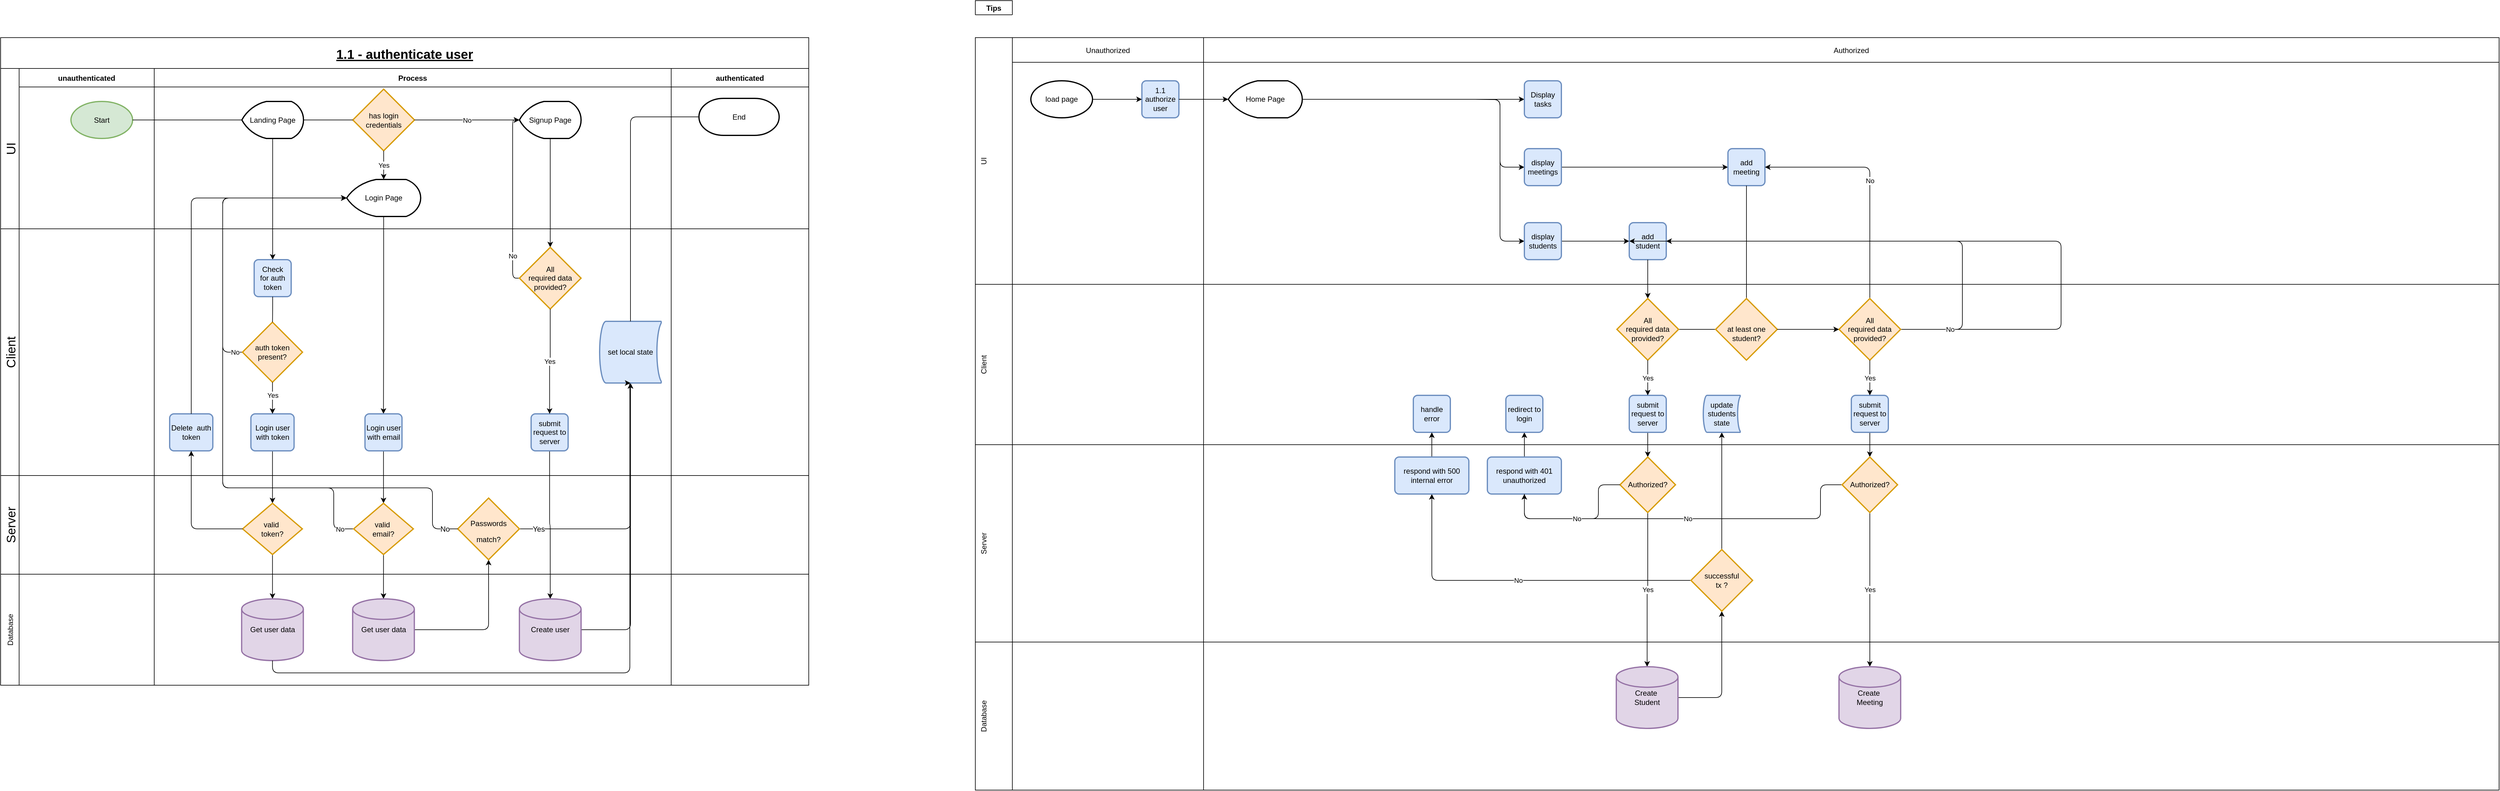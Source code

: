<mxfile version="15.9.4" type="github">
  <diagram name="Page-1" id="c7488fd3-1785-93aa-aadb-54a6760d102a">
    <mxGraphModel dx="3101" dy="1104" grid="1" gridSize="10" guides="1" tooltips="1" connect="1" arrows="1" fold="1" page="0" pageScale="1" pageWidth="1100" pageHeight="850" math="0" shadow="0">
      <root>
        <mxCell id="0" />
        <mxCell id="1" parent="0" />
        <mxCell id="myXn_InN5kpEXAYK22Rd-2" value="Tips" style="swimlane;swimlaneFillColor=#E6E6E6;rounded=0;startSize=23;" vertex="1" collapsed="1" parent="1">
          <mxGeometry x="440" y="320" width="60" height="23" as="geometry">
            <mxRectangle x="440" y="320" width="460" height="330" as="alternateBounds" />
          </mxGeometry>
        </mxCell>
        <mxCell id="myXn_InN5kpEXAYK22Rd-3" value="&lt;ol&gt;&lt;li&gt;hold shift &amp;amp; alt and use arrows to add the next shape.&lt;/li&gt;&lt;li&gt;release alt (still holding shift)&amp;nbsp; &amp;amp; click to swap shape.&lt;/li&gt;&lt;/ol&gt;" style="text;html=1;align=left;verticalAlign=middle;resizable=0;points=[];autosize=1;strokeColor=none;fillColor=none;rounded=0;" vertex="1" parent="myXn_InN5kpEXAYK22Rd-2">
          <mxGeometry y="30" width="340" height="60" as="geometry" />
        </mxCell>
        <mxCell id="myXn_InN5kpEXAYK22Rd-4" value="&lt;ol&gt;&lt;li&gt;ctrl &amp;amp; drag to resize shape X OR Y-axis from the middle out.&lt;/li&gt;&lt;li&gt;ctrl &amp;amp; shift &amp;amp; drag to resize shape X AND Y-axis from the middle out.&lt;/li&gt;&lt;/ol&gt;" style="text;html=1;align=left;verticalAlign=middle;resizable=0;points=[];autosize=1;strokeColor=none;fillColor=none;rounded=0;" vertex="1" parent="myXn_InN5kpEXAYK22Rd-2">
          <mxGeometry y="70" width="420" height="60" as="geometry" />
        </mxCell>
        <mxCell id="myXn_InN5kpEXAYK22Rd-5" value="&lt;ol&gt;&lt;li&gt;shape &amp;gt; style &amp;gt; copy shape size.&lt;/li&gt;&lt;li&gt;shape &amp;gt; style &amp;gt; paste shape size.&amp;nbsp;&lt;/li&gt;&lt;/ol&gt;" style="text;html=1;align=left;verticalAlign=middle;resizable=0;points=[];autosize=1;strokeColor=none;fillColor=none;rounded=0;" vertex="1" parent="myXn_InN5kpEXAYK22Rd-2">
          <mxGeometry y="110" width="240" height="60" as="geometry" />
        </mxCell>
        <mxCell id="myXn_InN5kpEXAYK22Rd-6" value="&lt;ul&gt;&lt;li&gt;start always green&lt;/li&gt;&lt;li&gt;terminator always red&lt;/li&gt;&lt;li&gt;activity always blue&lt;/li&gt;&lt;li&gt;decision always orange&lt;/li&gt;&lt;/ul&gt;" style="text;html=1;align=left;verticalAlign=middle;resizable=0;points=[];autosize=1;strokeColor=none;fillColor=none;rounded=0;" vertex="1" parent="myXn_InN5kpEXAYK22Rd-2">
          <mxGeometry x="270" y="110" width="180" height="90" as="geometry" />
        </mxCell>
        <mxCell id="myXn_InN5kpEXAYK22Rd-7" value="&lt;ul&gt;&lt;li&gt;use scratch pad for default shapes&amp;amp;styling&lt;/li&gt;&lt;li&gt;create custom libraries for reusable shape collections&lt;/li&gt;&lt;/ul&gt;" style="text;html=1;align=left;verticalAlign=middle;resizable=0;points=[];autosize=1;strokeColor=none;fillColor=none;rounded=0;" vertex="1" parent="myXn_InN5kpEXAYK22Rd-2">
          <mxGeometry y="170" width="340" height="60" as="geometry" />
        </mxCell>
        <mxCell id="myXn_InN5kpEXAYK22Rd-8" value="&lt;ul&gt;&lt;li&gt;Edit &amp;gt; select edges &amp;gt; selects all connectors for bulk editing&lt;/li&gt;&lt;li&gt;Edit &amp;gt; select verticies &amp;gt; selects all shapes for bulk editing&lt;/li&gt;&lt;/ul&gt;" style="text;html=1;align=left;verticalAlign=middle;resizable=0;points=[];autosize=1;strokeColor=none;fillColor=none;rounded=0;" vertex="1" parent="myXn_InN5kpEXAYK22Rd-2">
          <mxGeometry y="220" width="370" height="60" as="geometry" />
        </mxCell>
        <mxCell id="myXn_InN5kpEXAYK22Rd-9" value="&lt;ul&gt;&lt;li&gt;create cross functional flow chart with ctrl+clickwhen selecting table cells&lt;/li&gt;&lt;/ul&gt;" style="text;html=1;align=left;verticalAlign=middle;resizable=0;points=[];autosize=1;strokeColor=none;fillColor=none;rounded=0;" vertex="1" parent="myXn_InN5kpEXAYK22Rd-2">
          <mxGeometry y="280" width="440" height="40" as="geometry" />
        </mxCell>
        <mxCell id="myXn_InN5kpEXAYK22Rd-10" value="" style="shape=table;childLayout=tableLayout;startSize=0;fillColor=none;collapsible=0;recursiveResize=0;expand=0;pointerEvents=0;rounded=0;" vertex="1" parent="1">
          <mxGeometry x="440" y="380" width="2470" height="1220" as="geometry" />
        </mxCell>
        <mxCell id="myXn_InN5kpEXAYK22Rd-11" value="" style="swimlane;horizontal=0;fontStyle=0;points=[[0,0.5],[1,0.5]];fillColor=none;strokeColor=none;portConstraint=eastwest;startSize=0;collapsible=0;recursiveResize=0;expand=0;pointerEvents=0;rounded=0;" vertex="1" parent="myXn_InN5kpEXAYK22Rd-10">
          <mxGeometry width="2470" height="400" as="geometry" />
        </mxCell>
        <mxCell id="myXn_InN5kpEXAYK22Rd-12" value="UI" style="swimlane;fontStyle=0;connectable=0;fillColor=none;startSize=0;collapsible=0;recursiveResize=0;expand=0;pointerEvents=0;horizontal=0;labelBackgroundColor=none;labelBorderColor=none;verticalAlign=top;rounded=0;" vertex="1" parent="myXn_InN5kpEXAYK22Rd-11">
          <mxGeometry width="60" height="400" as="geometry">
            <mxRectangle width="60" height="400" as="alternateBounds" />
          </mxGeometry>
        </mxCell>
        <mxCell id="myXn_InN5kpEXAYK22Rd-13" value="Unauthorized" style="swimlane;fontStyle=0;connectable=0;fillColor=none;startSize=40;collapsible=0;recursiveResize=0;expand=0;pointerEvents=0;rounded=0;" vertex="1" parent="myXn_InN5kpEXAYK22Rd-11">
          <mxGeometry x="60" width="310" height="400" as="geometry">
            <mxRectangle width="310" height="400" as="alternateBounds" />
          </mxGeometry>
        </mxCell>
        <mxCell id="myXn_InN5kpEXAYK22Rd-243" value="load page" style="strokeWidth=2;html=1;shape=mxgraph.flowchart.start_1;whiteSpace=wrap;rounded=0;sketch=0;" vertex="1" parent="myXn_InN5kpEXAYK22Rd-13">
          <mxGeometry x="30" y="70" width="100" height="60" as="geometry" />
        </mxCell>
        <mxCell id="myXn_InN5kpEXAYK22Rd-244" value="1.1&lt;br&gt;authorize user" style="rounded=1;whiteSpace=wrap;html=1;absoluteArcSize=1;arcSize=14;strokeWidth=2;sketch=0;fillColor=#dae8fc;strokeColor=#6c8ebf;" vertex="1" parent="myXn_InN5kpEXAYK22Rd-13">
          <mxGeometry x="210" y="70" width="60" height="60" as="geometry" />
        </mxCell>
        <mxCell id="myXn_InN5kpEXAYK22Rd-245" value="" style="edgeStyle=orthogonalEdgeStyle;curved=0;rounded=1;sketch=0;orthogonalLoop=1;jettySize=auto;html=1;endArrow=classic;endFill=1;" edge="1" parent="myXn_InN5kpEXAYK22Rd-13" source="myXn_InN5kpEXAYK22Rd-243" target="myXn_InN5kpEXAYK22Rd-244">
          <mxGeometry relative="1" as="geometry" />
        </mxCell>
        <mxCell id="myXn_InN5kpEXAYK22Rd-26" value="Authorized" style="swimlane;fontStyle=0;connectable=0;fillColor=none;startSize=40;collapsible=0;recursiveResize=0;expand=0;pointerEvents=0;rounded=0;" vertex="1" parent="myXn_InN5kpEXAYK22Rd-11">
          <mxGeometry x="370" width="2100" height="400" as="geometry">
            <mxRectangle width="2100" height="400" as="alternateBounds" />
          </mxGeometry>
        </mxCell>
        <mxCell id="myXn_InN5kpEXAYK22Rd-88" style="edgeStyle=orthogonalEdgeStyle;curved=0;rounded=1;sketch=0;orthogonalLoop=1;jettySize=auto;html=1;entryX=0;entryY=0.5;entryDx=0;entryDy=0;entryPerimeter=0;" edge="1" parent="myXn_InN5kpEXAYK22Rd-26" target="myXn_InN5kpEXAYK22Rd-87">
          <mxGeometry relative="1" as="geometry">
            <mxPoint x="440" y="100" as="sourcePoint" />
          </mxGeometry>
        </mxCell>
        <mxCell id="myXn_InN5kpEXAYK22Rd-89" style="edgeStyle=orthogonalEdgeStyle;curved=0;rounded=1;sketch=0;orthogonalLoop=1;jettySize=auto;html=1;exitX=1;exitY=0.5;exitDx=0;exitDy=0;exitPerimeter=0;entryX=0;entryY=0.5;entryDx=0;entryDy=0;entryPerimeter=0;" edge="1" parent="myXn_InN5kpEXAYK22Rd-26" source="myXn_InN5kpEXAYK22Rd-270" target="myXn_InN5kpEXAYK22Rd-85">
          <mxGeometry relative="1" as="geometry">
            <mxPoint x="440" y="100" as="sourcePoint" />
          </mxGeometry>
        </mxCell>
        <mxCell id="myXn_InN5kpEXAYK22Rd-90" style="edgeStyle=orthogonalEdgeStyle;curved=0;rounded=1;sketch=0;orthogonalLoop=1;jettySize=auto;html=1;exitX=1;exitY=0.5;exitDx=0;exitDy=0;exitPerimeter=0;entryX=0;entryY=0.5;entryDx=0;entryDy=0;entryPerimeter=0;" edge="1" parent="myXn_InN5kpEXAYK22Rd-26" target="myXn_InN5kpEXAYK22Rd-86">
          <mxGeometry relative="1" as="geometry">
            <mxPoint x="440" y="100" as="sourcePoint" />
          </mxGeometry>
        </mxCell>
        <mxCell id="myXn_InN5kpEXAYK22Rd-94" value="" style="edgeStyle=orthogonalEdgeStyle;curved=0;rounded=1;sketch=0;orthogonalLoop=1;jettySize=auto;html=1;" edge="1" parent="myXn_InN5kpEXAYK22Rd-26" source="myXn_InN5kpEXAYK22Rd-87" target="myXn_InN5kpEXAYK22Rd-93">
          <mxGeometry relative="1" as="geometry" />
        </mxCell>
        <mxCell id="myXn_InN5kpEXAYK22Rd-87" value="display meetings" style="rounded=1;whiteSpace=wrap;html=1;absoluteArcSize=1;arcSize=14;strokeWidth=2;sketch=0;fillColor=#dae8fc;strokeColor=#6c8ebf;fontFamily=Helvetica;fontSize=12;align=center;" vertex="1" parent="myXn_InN5kpEXAYK22Rd-26">
          <mxGeometry x="520" y="180" width="60" height="60" as="geometry" />
        </mxCell>
        <mxCell id="myXn_InN5kpEXAYK22Rd-92" value="" style="edgeStyle=orthogonalEdgeStyle;curved=0;rounded=1;sketch=0;orthogonalLoop=1;jettySize=auto;html=1;" edge="1" parent="myXn_InN5kpEXAYK22Rd-26" source="myXn_InN5kpEXAYK22Rd-86" target="myXn_InN5kpEXAYK22Rd-91">
          <mxGeometry relative="1" as="geometry" />
        </mxCell>
        <mxCell id="myXn_InN5kpEXAYK22Rd-86" value="display students" style="rounded=1;whiteSpace=wrap;html=1;absoluteArcSize=1;arcSize=14;strokeWidth=2;sketch=0;fillColor=#dae8fc;strokeColor=#6c8ebf;fontFamily=Helvetica;fontSize=12;align=center;" vertex="1" parent="myXn_InN5kpEXAYK22Rd-26">
          <mxGeometry x="520" y="300" width="60" height="60" as="geometry" />
        </mxCell>
        <mxCell id="myXn_InN5kpEXAYK22Rd-85" value="Display tasks" style="rounded=1;whiteSpace=wrap;html=1;absoluteArcSize=1;arcSize=14;strokeWidth=2;sketch=0;fillColor=#dae8fc;strokeColor=#6c8ebf;fontFamily=Helvetica;fontSize=12;align=center;" vertex="1" parent="myXn_InN5kpEXAYK22Rd-26">
          <mxGeometry x="520" y="70" width="60" height="60" as="geometry" />
        </mxCell>
        <mxCell id="myXn_InN5kpEXAYK22Rd-91" value="add student" style="rounded=1;whiteSpace=wrap;html=1;absoluteArcSize=1;arcSize=14;strokeWidth=2;sketch=0;fillColor=#dae8fc;strokeColor=#6c8ebf;fontFamily=Helvetica;fontSize=12;align=center;" vertex="1" parent="myXn_InN5kpEXAYK22Rd-26">
          <mxGeometry x="690" y="300" width="60" height="60" as="geometry" />
        </mxCell>
        <mxCell id="myXn_InN5kpEXAYK22Rd-93" value="add meeting" style="rounded=1;whiteSpace=wrap;html=1;absoluteArcSize=1;arcSize=14;strokeWidth=2;sketch=0;fillColor=#dae8fc;strokeColor=#6c8ebf;fontFamily=Helvetica;fontSize=12;align=center;" vertex="1" parent="myXn_InN5kpEXAYK22Rd-26">
          <mxGeometry x="850" y="180" width="60" height="60" as="geometry" />
        </mxCell>
        <mxCell id="myXn_InN5kpEXAYK22Rd-270" value="Home Page" style="strokeWidth=2;html=1;shape=mxgraph.flowchart.display;whiteSpace=wrap;rounded=0;sketch=0;fontSize=12;" vertex="1" parent="myXn_InN5kpEXAYK22Rd-26">
          <mxGeometry x="40" y="70" width="120" height="60" as="geometry" />
        </mxCell>
        <mxCell id="myXn_InN5kpEXAYK22Rd-271" value="" style="edgeStyle=orthogonalEdgeStyle;curved=0;rounded=1;sketch=0;orthogonalLoop=1;jettySize=auto;html=1;fontSize=12;endArrow=classic;endFill=1;" edge="1" parent="myXn_InN5kpEXAYK22Rd-11" source="myXn_InN5kpEXAYK22Rd-244" target="myXn_InN5kpEXAYK22Rd-270">
          <mxGeometry relative="1" as="geometry" />
        </mxCell>
        <mxCell id="myXn_InN5kpEXAYK22Rd-140" value="" style="edgeStyle=orthogonalEdgeStyle;curved=0;rounded=1;sketch=0;orthogonalLoop=1;jettySize=auto;html=1;entryX=0.5;entryY=0;entryDx=0;entryDy=0;entryPerimeter=0;startArrow=none;" edge="1" source="myXn_InN5kpEXAYK22Rd-136" target="myXn_InN5kpEXAYK22Rd-162" parent="myXn_InN5kpEXAYK22Rd-10">
          <mxGeometry relative="1" as="geometry">
            <mxPoint x="2200" y="720" as="targetPoint" />
          </mxGeometry>
        </mxCell>
        <mxCell id="myXn_InN5kpEXAYK22Rd-141" value="Yes" style="edgeStyle=orthogonalEdgeStyle;curved=0;rounded=1;sketch=0;orthogonalLoop=1;jettySize=auto;html=1;exitX=0.5;exitY=1;exitDx=0;exitDy=0;exitPerimeter=0;entryX=0.5;entryY=0;entryDx=0;entryDy=0;entryPerimeter=0;" edge="1" source="myXn_InN5kpEXAYK22Rd-162" target="myXn_InN5kpEXAYK22Rd-139" parent="myXn_InN5kpEXAYK22Rd-10">
          <mxGeometry relative="1" as="geometry">
            <mxPoint x="2200" y="810" as="sourcePoint" />
            <mxPoint x="1986" y="800" as="targetPoint" />
          </mxGeometry>
        </mxCell>
        <mxCell id="myXn_InN5kpEXAYK22Rd-152" value="" style="edgeStyle=orthogonalEdgeStyle;curved=0;rounded=1;sketch=0;orthogonalLoop=1;jettySize=auto;html=1;endArrow=classic;endFill=1;startArrow=none;" edge="1" parent="myXn_InN5kpEXAYK22Rd-10" source="myXn_InN5kpEXAYK22Rd-172" target="myXn_InN5kpEXAYK22Rd-151">
          <mxGeometry relative="1" as="geometry" />
        </mxCell>
        <mxCell id="myXn_InN5kpEXAYK22Rd-98" value="" style="edgeStyle=orthogonalEdgeStyle;curved=0;rounded=1;sketch=0;orthogonalLoop=1;jettySize=auto;html=1;entryX=0.5;entryY=0;entryDx=0;entryDy=0;entryPerimeter=0;startArrow=none;" edge="1" parent="myXn_InN5kpEXAYK22Rd-10" source="myXn_InN5kpEXAYK22Rd-116" target="myXn_InN5kpEXAYK22Rd-97">
          <mxGeometry relative="1" as="geometry" />
        </mxCell>
        <mxCell id="myXn_InN5kpEXAYK22Rd-110" value="" style="edgeStyle=orthogonalEdgeStyle;curved=0;rounded=1;sketch=0;orthogonalLoop=1;jettySize=auto;html=1;entryX=0.5;entryY=0;entryDx=0;entryDy=0;entryPerimeter=0;endArrow=classic;endFill=1;" edge="1" parent="myXn_InN5kpEXAYK22Rd-10" source="myXn_InN5kpEXAYK22Rd-91" target="myXn_InN5kpEXAYK22Rd-109">
          <mxGeometry relative="1" as="geometry">
            <mxPoint x="2922.067" y="1170" as="sourcePoint" />
            <mxPoint x="2952" y="1550" as="targetPoint" />
          </mxGeometry>
        </mxCell>
        <mxCell id="myXn_InN5kpEXAYK22Rd-111" value="No" style="edgeStyle=orthogonalEdgeStyle;curved=0;rounded=1;sketch=0;orthogonalLoop=1;jettySize=auto;html=1;exitX=0;exitY=0.5;exitDx=0;exitDy=0;exitPerimeter=0;entryX=0;entryY=0.5;entryDx=0;entryDy=0;" edge="1" parent="myXn_InN5kpEXAYK22Rd-10" source="myXn_InN5kpEXAYK22Rd-109" target="myXn_InN5kpEXAYK22Rd-91">
          <mxGeometry x="-0.345" relative="1" as="geometry">
            <Array as="points">
              <mxPoint x="1600" y="473" />
              <mxPoint x="1600" y="330" />
            </Array>
            <mxPoint as="offset" />
          </mxGeometry>
        </mxCell>
        <mxCell id="myXn_InN5kpEXAYK22Rd-101" value="Yes" style="edgeStyle=orthogonalEdgeStyle;curved=0;rounded=1;sketch=0;orthogonalLoop=1;jettySize=auto;html=1;exitX=0.5;exitY=1;exitDx=0;exitDy=0;exitPerimeter=0;entryX=0.5;entryY=0;entryDx=0;entryDy=0;entryPerimeter=0;" edge="1" parent="myXn_InN5kpEXAYK22Rd-10" source="myXn_InN5kpEXAYK22Rd-97" target="myXn_InN5kpEXAYK22Rd-103">
          <mxGeometry relative="1" as="geometry">
            <mxPoint x="1596" y="800" as="targetPoint" />
          </mxGeometry>
        </mxCell>
        <mxCell id="myXn_InN5kpEXAYK22Rd-148" value="" style="edgeStyle=orthogonalEdgeStyle;curved=0;rounded=1;sketch=0;orthogonalLoop=1;jettySize=auto;html=1;exitX=0.5;exitY=1;exitDx=0;exitDy=0;entryX=0.5;entryY=0;entryDx=0;entryDy=0;entryPerimeter=0;endArrow=none;endFill=1;" edge="1" parent="myXn_InN5kpEXAYK22Rd-10" source="myXn_InN5kpEXAYK22Rd-93" target="myXn_InN5kpEXAYK22Rd-147">
          <mxGeometry relative="1" as="geometry">
            <mxPoint x="4210" y="930" as="sourcePoint" />
            <mxPoint x="4380" y="1103" as="targetPoint" />
          </mxGeometry>
        </mxCell>
        <mxCell id="myXn_InN5kpEXAYK22Rd-149" value="No" style="edgeStyle=orthogonalEdgeStyle;curved=0;rounded=1;sketch=0;orthogonalLoop=1;jettySize=auto;html=1;exitX=0.5;exitY=0;exitDx=0;exitDy=0;exitPerimeter=0;entryX=1;entryY=0.5;entryDx=0;entryDy=0;endArrow=classic;endFill=1;" edge="1" parent="myXn_InN5kpEXAYK22Rd-10" source="myXn_InN5kpEXAYK22Rd-135" target="myXn_InN5kpEXAYK22Rd-93">
          <mxGeometry relative="1" as="geometry" />
        </mxCell>
        <mxCell id="myXn_InN5kpEXAYK22Rd-176" value="" style="edgeStyle=orthogonalEdgeStyle;curved=0;rounded=1;sketch=0;orthogonalLoop=1;jettySize=auto;html=1;endArrow=classic;endFill=1;" edge="1" parent="myXn_InN5kpEXAYK22Rd-10" source="myXn_InN5kpEXAYK22Rd-103" target="myXn_InN5kpEXAYK22Rd-175">
          <mxGeometry relative="1" as="geometry" />
        </mxCell>
        <mxCell id="myXn_InN5kpEXAYK22Rd-182" value="" style="edgeStyle=orthogonalEdgeStyle;curved=0;rounded=1;sketch=0;orthogonalLoop=1;jettySize=auto;html=1;endArrow=classic;endFill=1;" edge="1" parent="myXn_InN5kpEXAYK22Rd-10" source="myXn_InN5kpEXAYK22Rd-175" target="myXn_InN5kpEXAYK22Rd-181">
          <mxGeometry relative="1" as="geometry" />
        </mxCell>
        <mxCell id="myXn_InN5kpEXAYK22Rd-202" value="No" style="edgeStyle=orthogonalEdgeStyle;curved=0;rounded=1;sketch=0;orthogonalLoop=1;jettySize=auto;html=1;exitX=0;exitY=0.5;exitDx=0;exitDy=0;exitPerimeter=0;endArrow=classic;endFill=1;entryX=1;entryY=0.5;entryDx=0;entryDy=0;" edge="1" parent="myXn_InN5kpEXAYK22Rd-10" source="myXn_InN5kpEXAYK22Rd-147" target="myXn_InN5kpEXAYK22Rd-91">
          <mxGeometry x="-0.434" relative="1" as="geometry">
            <mxPoint x="1680" y="410" as="targetPoint" />
            <Array as="points">
              <mxPoint x="1760" y="473" />
              <mxPoint x="1760" y="330" />
            </Array>
            <mxPoint as="offset" />
          </mxGeometry>
        </mxCell>
        <mxCell id="myXn_InN5kpEXAYK22Rd-14" value="" style="swimlane;horizontal=0;fontStyle=0;points=[[0,0.5],[1,0.5]];fillColor=none;strokeColor=none;portConstraint=eastwest;startSize=0;collapsible=0;recursiveResize=0;expand=0;pointerEvents=0;rounded=0;" vertex="1" parent="myXn_InN5kpEXAYK22Rd-10">
          <mxGeometry y="400" width="2470" height="260" as="geometry" />
        </mxCell>
        <mxCell id="myXn_InN5kpEXAYK22Rd-15" value="Client" style="swimlane;fontStyle=0;connectable=0;fillColor=none;startSize=0;collapsible=0;recursiveResize=0;expand=0;pointerEvents=0;horizontal=0;verticalAlign=top;rounded=0;" vertex="1" parent="myXn_InN5kpEXAYK22Rd-14">
          <mxGeometry width="60" height="260" as="geometry">
            <mxRectangle width="60" height="260" as="alternateBounds" />
          </mxGeometry>
        </mxCell>
        <mxCell id="myXn_InN5kpEXAYK22Rd-16" value="" style="swimlane;fontStyle=0;connectable=0;fillColor=none;startSize=0;collapsible=0;recursiveResize=0;expand=0;pointerEvents=0;rounded=0;" vertex="1" parent="myXn_InN5kpEXAYK22Rd-14">
          <mxGeometry x="60" width="310" height="260" as="geometry">
            <mxRectangle width="310" height="260" as="alternateBounds" />
          </mxGeometry>
        </mxCell>
        <mxCell id="myXn_InN5kpEXAYK22Rd-27" style="swimlane;fontStyle=0;connectable=0;fillColor=none;startSize=0;collapsible=0;recursiveResize=0;expand=0;pointerEvents=0;rounded=0;" vertex="1" parent="myXn_InN5kpEXAYK22Rd-14">
          <mxGeometry x="370" width="2100" height="260" as="geometry">
            <mxRectangle width="2100" height="260" as="alternateBounds" />
          </mxGeometry>
        </mxCell>
        <mxCell id="myXn_InN5kpEXAYK22Rd-109" value="All &lt;br&gt;required data provided?" style="strokeWidth=2;html=1;shape=mxgraph.flowchart.decision;whiteSpace=wrap;rounded=0;sketch=0;fillColor=#ffe6cc;strokeColor=#d79b00;" vertex="1" parent="myXn_InN5kpEXAYK22Rd-27">
          <mxGeometry x="670" y="23" width="100" height="100" as="geometry" />
        </mxCell>
        <mxCell id="myXn_InN5kpEXAYK22Rd-116" value="submit request to server" style="rounded=1;whiteSpace=wrap;html=1;absoluteArcSize=1;arcSize=14;strokeWidth=2;sketch=0;fillColor=#dae8fc;strokeColor=#6c8ebf;" vertex="1" parent="myXn_InN5kpEXAYK22Rd-27">
          <mxGeometry x="690" y="180" width="60" height="60" as="geometry" />
        </mxCell>
        <mxCell id="myXn_InN5kpEXAYK22Rd-117" value="Yes" style="edgeStyle=orthogonalEdgeStyle;curved=0;rounded=1;sketch=0;orthogonalLoop=1;jettySize=auto;html=1;entryX=0.5;entryY=0;entryDx=0;entryDy=0;entryPerimeter=0;startArrow=none;endArrow=classic;endFill=1;" edge="1" parent="myXn_InN5kpEXAYK22Rd-27" source="myXn_InN5kpEXAYK22Rd-109" target="myXn_InN5kpEXAYK22Rd-116">
          <mxGeometry relative="1" as="geometry">
            <mxPoint x="2026" y="983" as="sourcePoint" />
            <mxPoint x="2026" y="1135" as="targetPoint" />
          </mxGeometry>
        </mxCell>
        <mxCell id="myXn_InN5kpEXAYK22Rd-135" value="All &lt;br&gt;required data provided?" style="strokeWidth=2;html=1;shape=mxgraph.flowchart.decision;whiteSpace=wrap;rounded=0;sketch=0;fillColor=#ffe6cc;strokeColor=#d79b00;" vertex="1" parent="myXn_InN5kpEXAYK22Rd-27">
          <mxGeometry x="1030" y="23" width="100" height="100" as="geometry" />
        </mxCell>
        <mxCell id="myXn_InN5kpEXAYK22Rd-136" value="submit request to server" style="rounded=1;whiteSpace=wrap;html=1;absoluteArcSize=1;arcSize=14;strokeWidth=2;sketch=0;fillColor=#dae8fc;strokeColor=#6c8ebf;" vertex="1" parent="myXn_InN5kpEXAYK22Rd-27">
          <mxGeometry x="1050" y="180" width="60" height="60" as="geometry" />
        </mxCell>
        <mxCell id="myXn_InN5kpEXAYK22Rd-137" value="Yes" style="edgeStyle=orthogonalEdgeStyle;curved=0;rounded=1;sketch=0;orthogonalLoop=1;jettySize=auto;html=1;entryX=0.5;entryY=0;entryDx=0;entryDy=0;entryPerimeter=0;startArrow=none;endArrow=classic;endFill=1;" edge="1" source="myXn_InN5kpEXAYK22Rd-135" target="myXn_InN5kpEXAYK22Rd-136" parent="myXn_InN5kpEXAYK22Rd-27">
          <mxGeometry relative="1" as="geometry">
            <mxPoint x="2386" y="983" as="sourcePoint" />
            <mxPoint x="2386" y="1135" as="targetPoint" />
          </mxGeometry>
        </mxCell>
        <mxCell id="myXn_InN5kpEXAYK22Rd-147" value="&lt;br&gt;at least one student?" style="strokeWidth=2;html=1;shape=mxgraph.flowchart.decision;whiteSpace=wrap;rounded=0;sketch=0;fillColor=#ffe6cc;strokeColor=#d79b00;" vertex="1" parent="myXn_InN5kpEXAYK22Rd-27">
          <mxGeometry x="830" y="23" width="100" height="100" as="geometry" />
        </mxCell>
        <mxCell id="myXn_InN5kpEXAYK22Rd-142" style="edgeStyle=orthogonalEdgeStyle;curved=0;rounded=1;sketch=0;orthogonalLoop=1;jettySize=auto;html=1;exitX=1;exitY=0.5;exitDx=0;exitDy=0;entryX=0;entryY=0.5;entryDx=0;entryDy=0;entryPerimeter=0;endArrow=classic;endFill=1;startArrow=none;exitPerimeter=0;" edge="1" parent="myXn_InN5kpEXAYK22Rd-27" source="myXn_InN5kpEXAYK22Rd-147" target="myXn_InN5kpEXAYK22Rd-135">
          <mxGeometry relative="1" as="geometry" />
        </mxCell>
        <mxCell id="myXn_InN5kpEXAYK22Rd-151" value="redirect to login" style="rounded=1;whiteSpace=wrap;html=1;absoluteArcSize=1;arcSize=14;strokeWidth=2;sketch=0;fillColor=#dae8fc;strokeColor=#6c8ebf;fontFamily=Helvetica;fontSize=12;align=center;" vertex="1" parent="myXn_InN5kpEXAYK22Rd-27">
          <mxGeometry x="490" y="180" width="60" height="60" as="geometry" />
        </mxCell>
        <mxCell id="myXn_InN5kpEXAYK22Rd-177" value="handle error" style="rounded=1;whiteSpace=wrap;html=1;absoluteArcSize=1;arcSize=14;strokeWidth=2;sketch=0;fillColor=#dae8fc;strokeColor=#6c8ebf;fontFamily=Helvetica;fontSize=12;align=center;" vertex="1" parent="myXn_InN5kpEXAYK22Rd-27">
          <mxGeometry x="340" y="180" width="60" height="60" as="geometry" />
        </mxCell>
        <mxCell id="myXn_InN5kpEXAYK22Rd-181" value="update students state" style="strokeWidth=2;html=1;shape=mxgraph.flowchart.stored_data;whiteSpace=wrap;fontFamily=Helvetica;fontSize=12;fontColor=rgb(0, 0, 0);align=center;strokeColor=#6c8ebf;fillColor=#dae8fc;sketch=0;" vertex="1" parent="myXn_InN5kpEXAYK22Rd-27">
          <mxGeometry x="810" y="180" width="60" height="60" as="geometry" />
        </mxCell>
        <mxCell id="myXn_InN5kpEXAYK22Rd-178" value="" style="edgeStyle=orthogonalEdgeStyle;curved=0;rounded=1;sketch=0;orthogonalLoop=1;jettySize=auto;html=1;endArrow=classic;endFill=1;startArrow=none;" edge="1" source="myXn_InN5kpEXAYK22Rd-179" target="myXn_InN5kpEXAYK22Rd-177" parent="myXn_InN5kpEXAYK22Rd-10">
          <mxGeometry relative="1" as="geometry" />
        </mxCell>
        <mxCell id="myXn_InN5kpEXAYK22Rd-17" value="" style="swimlane;horizontal=0;fontStyle=0;points=[[0,0.5],[1,0.5]];fillColor=none;strokeColor=none;portConstraint=eastwest;startSize=0;collapsible=0;recursiveResize=0;expand=0;pointerEvents=0;rounded=0;" vertex="1" parent="myXn_InN5kpEXAYK22Rd-10">
          <mxGeometry y="660" width="2470" height="320" as="geometry" />
        </mxCell>
        <mxCell id="myXn_InN5kpEXAYK22Rd-18" value="Server" style="swimlane;fontStyle=0;connectable=0;fillColor=none;startSize=0;collapsible=0;recursiveResize=0;expand=0;pointerEvents=0;horizontal=0;verticalAlign=top;rounded=0;" vertex="1" parent="myXn_InN5kpEXAYK22Rd-17">
          <mxGeometry width="60" height="320" as="geometry">
            <mxRectangle width="60" height="320" as="alternateBounds" />
          </mxGeometry>
        </mxCell>
        <mxCell id="myXn_InN5kpEXAYK22Rd-19" value="" style="swimlane;fontStyle=0;connectable=0;fillColor=none;startSize=0;collapsible=0;recursiveResize=0;expand=0;pointerEvents=0;rounded=0;" vertex="1" parent="myXn_InN5kpEXAYK22Rd-17">
          <mxGeometry x="60" width="310" height="320" as="geometry">
            <mxRectangle width="310" height="320" as="alternateBounds" />
          </mxGeometry>
        </mxCell>
        <mxCell id="myXn_InN5kpEXAYK22Rd-28" style="swimlane;fontStyle=0;connectable=0;fillColor=none;startSize=0;collapsible=0;recursiveResize=0;expand=0;pointerEvents=0;rounded=0;" vertex="1" parent="myXn_InN5kpEXAYK22Rd-17">
          <mxGeometry x="370" width="2100" height="320" as="geometry">
            <mxRectangle width="2100" height="320" as="alternateBounds" />
          </mxGeometry>
        </mxCell>
        <mxCell id="myXn_InN5kpEXAYK22Rd-97" value="Authorized?" style="strokeWidth=2;html=1;shape=mxgraph.flowchart.decision;whiteSpace=wrap;rounded=0;sketch=0;fillColor=#ffe6cc;strokeColor=#d79b00;" vertex="1" parent="myXn_InN5kpEXAYK22Rd-28">
          <mxGeometry x="675" y="20" width="90" height="90" as="geometry" />
        </mxCell>
        <mxCell id="myXn_InN5kpEXAYK22Rd-174" value="No" style="edgeStyle=orthogonalEdgeStyle;curved=0;rounded=1;sketch=0;orthogonalLoop=1;jettySize=auto;html=1;exitX=0;exitY=0.5;exitDx=0;exitDy=0;exitPerimeter=0;endArrow=classic;endFill=1;entryX=0.5;entryY=1;entryDx=0;entryDy=0;" edge="1" parent="myXn_InN5kpEXAYK22Rd-28" source="myXn_InN5kpEXAYK22Rd-162" target="myXn_InN5kpEXAYK22Rd-172">
          <mxGeometry relative="1" as="geometry">
            <mxPoint x="540" y="80" as="targetPoint" />
            <Array as="points">
              <mxPoint x="1000" y="65" />
              <mxPoint x="1000" y="120" />
              <mxPoint x="520" y="120" />
            </Array>
          </mxGeometry>
        </mxCell>
        <mxCell id="myXn_InN5kpEXAYK22Rd-162" value="Authorized?" style="strokeWidth=2;html=1;shape=mxgraph.flowchart.decision;whiteSpace=wrap;rounded=0;sketch=0;fillColor=#ffe6cc;strokeColor=#d79b00;" vertex="1" parent="myXn_InN5kpEXAYK22Rd-28">
          <mxGeometry x="1035" y="20" width="90" height="90" as="geometry" />
        </mxCell>
        <mxCell id="myXn_InN5kpEXAYK22Rd-172" value="respond with 401 unauthorized" style="rounded=1;whiteSpace=wrap;html=1;absoluteArcSize=1;arcSize=14;strokeWidth=2;sketch=0;fillColor=#dae8fc;strokeColor=#6c8ebf;" vertex="1" parent="myXn_InN5kpEXAYK22Rd-28">
          <mxGeometry x="460" y="20" width="120" height="60" as="geometry" />
        </mxCell>
        <mxCell id="myXn_InN5kpEXAYK22Rd-173" value="No" style="edgeStyle=orthogonalEdgeStyle;curved=0;rounded=1;sketch=0;orthogonalLoop=1;jettySize=auto;html=1;endArrow=none;endFill=1;exitX=0;exitY=0.5;exitDx=0;exitDy=0;exitPerimeter=0;entryX=0.5;entryY=1;entryDx=0;entryDy=0;" edge="1" parent="myXn_InN5kpEXAYK22Rd-28" source="myXn_InN5kpEXAYK22Rd-97" target="myXn_InN5kpEXAYK22Rd-172">
          <mxGeometry relative="1" as="geometry">
            <mxPoint x="2245" y="1185" as="sourcePoint" />
            <mxPoint x="1950" y="1060" as="targetPoint" />
            <Array as="points">
              <mxPoint x="640" y="65" />
              <mxPoint x="640" y="120" />
              <mxPoint x="520" y="120" />
            </Array>
          </mxGeometry>
        </mxCell>
        <mxCell id="myXn_InN5kpEXAYK22Rd-180" value="No" style="edgeStyle=orthogonalEdgeStyle;curved=0;rounded=1;sketch=0;orthogonalLoop=1;jettySize=auto;html=1;exitX=0;exitY=0.5;exitDx=0;exitDy=0;exitPerimeter=0;entryX=0.5;entryY=1;entryDx=0;entryDy=0;endArrow=classic;endFill=1;" edge="1" parent="myXn_InN5kpEXAYK22Rd-28" source="myXn_InN5kpEXAYK22Rd-175" target="myXn_InN5kpEXAYK22Rd-179">
          <mxGeometry relative="1" as="geometry" />
        </mxCell>
        <mxCell id="myXn_InN5kpEXAYK22Rd-175" value="successful&lt;br&gt;tx ?" style="strokeWidth=2;html=1;shape=mxgraph.flowchart.decision;whiteSpace=wrap;rounded=0;sketch=0;fillColor=#ffe6cc;strokeColor=#d79b00;" vertex="1" parent="myXn_InN5kpEXAYK22Rd-28">
          <mxGeometry x="790" y="170" width="100" height="100" as="geometry" />
        </mxCell>
        <mxCell id="myXn_InN5kpEXAYK22Rd-179" value="respond with 500 internal error" style="rounded=1;whiteSpace=wrap;html=1;absoluteArcSize=1;arcSize=14;strokeWidth=2;sketch=0;fillColor=#dae8fc;strokeColor=#6c8ebf;" vertex="1" parent="myXn_InN5kpEXAYK22Rd-28">
          <mxGeometry x="310" y="20" width="120" height="60" as="geometry" />
        </mxCell>
        <mxCell id="myXn_InN5kpEXAYK22Rd-105" style="swimlane;horizontal=0;fontStyle=0;points=[[0,0.5],[1,0.5]];fillColor=none;strokeColor=none;portConstraint=eastwest;startSize=0;collapsible=0;recursiveResize=0;expand=0;pointerEvents=0;rounded=0;" vertex="1" parent="myXn_InN5kpEXAYK22Rd-10">
          <mxGeometry y="980" width="2470" height="240" as="geometry" />
        </mxCell>
        <mxCell id="myXn_InN5kpEXAYK22Rd-106" value="Database" style="swimlane;fontStyle=0;connectable=0;fillColor=none;startSize=0;collapsible=0;recursiveResize=0;expand=0;pointerEvents=0;horizontal=0;verticalAlign=top;rounded=0;" vertex="1" parent="myXn_InN5kpEXAYK22Rd-105">
          <mxGeometry width="60" height="240" as="geometry">
            <mxRectangle width="60" height="240" as="alternateBounds" />
          </mxGeometry>
        </mxCell>
        <mxCell id="myXn_InN5kpEXAYK22Rd-107" style="swimlane;fontStyle=0;connectable=0;fillColor=none;startSize=0;collapsible=0;recursiveResize=0;expand=0;pointerEvents=0;rounded=0;" vertex="1" parent="myXn_InN5kpEXAYK22Rd-105">
          <mxGeometry x="60" width="310" height="240" as="geometry">
            <mxRectangle width="310" height="240" as="alternateBounds" />
          </mxGeometry>
        </mxCell>
        <mxCell id="myXn_InN5kpEXAYK22Rd-108" style="swimlane;fontStyle=0;connectable=0;fillColor=none;startSize=0;collapsible=0;recursiveResize=0;expand=0;pointerEvents=0;rounded=0;" vertex="1" parent="myXn_InN5kpEXAYK22Rd-105">
          <mxGeometry x="370" width="2100" height="240" as="geometry">
            <mxRectangle width="2100" height="240" as="alternateBounds" />
          </mxGeometry>
        </mxCell>
        <mxCell id="myXn_InN5kpEXAYK22Rd-103" value="Create&amp;nbsp;&lt;br&gt;Student" style="strokeWidth=2;html=1;shape=mxgraph.flowchart.database;whiteSpace=wrap;rounded=0;sketch=0;fillColor=#e1d5e7;strokeColor=#9673a6;" vertex="1" parent="myXn_InN5kpEXAYK22Rd-108">
          <mxGeometry x="669" y="40" width="100" height="100" as="geometry" />
        </mxCell>
        <mxCell id="myXn_InN5kpEXAYK22Rd-139" value="Create&amp;nbsp;&lt;br&gt;Meeting" style="strokeWidth=2;html=1;shape=mxgraph.flowchart.database;whiteSpace=wrap;rounded=0;sketch=0;fillColor=#e1d5e7;strokeColor=#9673a6;" vertex="1" parent="myXn_InN5kpEXAYK22Rd-108">
          <mxGeometry x="1030" y="40" width="100" height="100" as="geometry" />
        </mxCell>
        <mxCell id="myXn_InN5kpEXAYK22Rd-203" value="1.1 - authenticate user" style="shape=table;childLayout=tableLayout;startSize=50;fillColor=none;collapsible=0;recursiveResize=0;expand=0;pointerEvents=0;rounded=0;sketch=0;fontSize=21;fontStyle=5" vertex="1" parent="1">
          <mxGeometry x="-1140" y="380" width="1310" height="1050" as="geometry" />
        </mxCell>
        <mxCell id="myXn_InN5kpEXAYK22Rd-61" value="" style="edgeStyle=orthogonalEdgeStyle;curved=0;rounded=1;sketch=0;orthogonalLoop=1;jettySize=auto;html=1;" edge="1" parent="myXn_InN5kpEXAYK22Rd-203" source="myXn_InN5kpEXAYK22Rd-58" target="myXn_InN5kpEXAYK22Rd-60">
          <mxGeometry relative="1" as="geometry" />
        </mxCell>
        <mxCell id="myXn_InN5kpEXAYK22Rd-200" value="No" style="edgeStyle=orthogonalEdgeStyle;curved=0;rounded=1;sketch=0;orthogonalLoop=1;jettySize=auto;html=1;exitX=0;exitY=0.5;exitDx=0;exitDy=0;exitPerimeter=0;entryX=0;entryY=0.5;entryDx=0;entryDy=0;entryPerimeter=0;endArrow=classic;endFill=1;" edge="1" parent="myXn_InN5kpEXAYK22Rd-203" source="myXn_InN5kpEXAYK22Rd-198" target="myXn_InN5kpEXAYK22Rd-58">
          <mxGeometry x="-0.953" relative="1" as="geometry">
            <Array as="points">
              <mxPoint x="540" y="797" />
              <mxPoint x="540" y="730" />
              <mxPoint x="360" y="730" />
              <mxPoint x="360" y="260" />
            </Array>
            <mxPoint as="offset" />
          </mxGeometry>
        </mxCell>
        <mxCell id="myXn_InN5kpEXAYK22Rd-194" style="edgeStyle=orthogonalEdgeStyle;curved=0;rounded=1;sketch=0;orthogonalLoop=1;jettySize=auto;html=1;exitX=0.5;exitY=1;exitDx=0;exitDy=0;endArrow=classic;endFill=1;" edge="1" parent="myXn_InN5kpEXAYK22Rd-203" source="myXn_InN5kpEXAYK22Rd-60" target="myXn_InN5kpEXAYK22Rd-198">
          <mxGeometry relative="1" as="geometry">
            <mxPoint x="669.65" y="1070" as="targetPoint" />
            <Array as="points" />
          </mxGeometry>
        </mxCell>
        <mxCell id="myXn_InN5kpEXAYK22Rd-115" value="No" style="edgeStyle=orthogonalEdgeStyle;curved=0;rounded=1;sketch=0;orthogonalLoop=1;jettySize=auto;html=1;exitX=0;exitY=0.5;exitDx=0;exitDy=0;exitPerimeter=0;entryX=0;entryY=0.5;entryDx=0;entryDy=0;entryPerimeter=0;" edge="1" parent="myXn_InN5kpEXAYK22Rd-203" source="myXn_InN5kpEXAYK22Rd-113" target="myXn_InN5kpEXAYK22Rd-50">
          <mxGeometry x="-0.659" relative="1" as="geometry">
            <Array as="points">
              <mxPoint x="830" y="390" />
              <mxPoint x="830" y="133" />
            </Array>
            <mxPoint y="1" as="offset" />
          </mxGeometry>
        </mxCell>
        <mxCell id="myXn_InN5kpEXAYK22Rd-114" value="" style="edgeStyle=orthogonalEdgeStyle;curved=0;rounded=1;sketch=0;orthogonalLoop=1;jettySize=auto;html=1;endArrow=classic;endFill=1;" edge="1" parent="myXn_InN5kpEXAYK22Rd-203" source="myXn_InN5kpEXAYK22Rd-50" target="myXn_InN5kpEXAYK22Rd-113">
          <mxGeometry relative="1" as="geometry">
            <mxPoint x="1364.93" y="1033.5" as="sourcePoint" />
            <mxPoint x="1364.93" y="1533.5" as="targetPoint" />
          </mxGeometry>
        </mxCell>
        <mxCell id="myXn_InN5kpEXAYK22Rd-125" value="" style="edgeStyle=orthogonalEdgeStyle;curved=0;rounded=1;sketch=0;orthogonalLoop=1;jettySize=auto;html=1;endArrow=classic;endFill=1;entryX=0.5;entryY=0;entryDx=0;entryDy=0;entryPerimeter=0;" edge="1" parent="myXn_InN5kpEXAYK22Rd-203" source="myXn_InN5kpEXAYK22Rd-118" target="myXn_InN5kpEXAYK22Rd-128">
          <mxGeometry relative="1" as="geometry">
            <mxPoint x="954.93" y="863.5" as="targetPoint" />
          </mxGeometry>
        </mxCell>
        <mxCell id="myXn_InN5kpEXAYK22Rd-133" value="" style="edgeStyle=orthogonalEdgeStyle;curved=0;rounded=1;sketch=0;orthogonalLoop=1;jettySize=auto;html=1;endArrow=classic;endFill=1;entryX=0.5;entryY=1;entryDx=0;entryDy=0;entryPerimeter=0;" edge="1" parent="myXn_InN5kpEXAYK22Rd-203" source="myXn_InN5kpEXAYK22Rd-128" target="myXn_InN5kpEXAYK22Rd-185">
          <mxGeometry relative="1" as="geometry">
            <mxPoint x="985" y="948.5" as="targetPoint" />
          </mxGeometry>
        </mxCell>
        <mxCell id="myXn_InN5kpEXAYK22Rd-35" value="" style="edgeStyle=orthogonalEdgeStyle;curved=0;rounded=1;sketch=0;orthogonalLoop=1;jettySize=auto;html=1;startArrow=none;" edge="1" parent="myXn_InN5kpEXAYK22Rd-203" source="myXn_InN5kpEXAYK22Rd-48" target="myXn_InN5kpEXAYK22Rd-34">
          <mxGeometry relative="1" as="geometry" />
        </mxCell>
        <mxCell id="myXn_InN5kpEXAYK22Rd-190" value="No" style="edgeStyle=orthogonalEdgeStyle;curved=0;rounded=1;sketch=0;orthogonalLoop=1;jettySize=auto;html=1;exitX=0;exitY=0.5;exitDx=0;exitDy=0;exitPerimeter=0;entryX=0;entryY=0.5;entryDx=0;entryDy=0;entryPerimeter=0;endArrow=classic;endFill=1;" edge="1" parent="myXn_InN5kpEXAYK22Rd-203" source="myXn_InN5kpEXAYK22Rd-188" target="myXn_InN5kpEXAYK22Rd-58">
          <mxGeometry x="-0.95" relative="1" as="geometry">
            <Array as="points">
              <mxPoint x="360" y="510" />
              <mxPoint x="360" y="260" />
            </Array>
            <mxPoint as="offset" />
          </mxGeometry>
        </mxCell>
        <mxCell id="myXn_InN5kpEXAYK22Rd-197" style="edgeStyle=orthogonalEdgeStyle;curved=0;rounded=1;sketch=0;orthogonalLoop=1;jettySize=auto;html=1;exitX=0.5;exitY=1;exitDx=0;exitDy=0;entryX=0.5;entryY=0;entryDx=0;entryDy=0;entryPerimeter=0;endArrow=classic;endFill=1;" edge="1" parent="myXn_InN5kpEXAYK22Rd-203" source="myXn_InN5kpEXAYK22Rd-42" target="myXn_InN5kpEXAYK22Rd-39">
          <mxGeometry relative="1" as="geometry" />
        </mxCell>
        <mxCell id="myXn_InN5kpEXAYK22Rd-248" style="edgeStyle=orthogonalEdgeStyle;curved=0;rounded=1;sketch=0;orthogonalLoop=1;jettySize=auto;html=1;exitX=0.5;exitY=1;exitDx=0;exitDy=0;exitPerimeter=0;fontSize=21;endArrow=classic;endFill=1;" edge="1" parent="myXn_InN5kpEXAYK22Rd-203" source="myXn_InN5kpEXAYK22Rd-39" target="myXn_InN5kpEXAYK22Rd-187">
          <mxGeometry relative="1" as="geometry" />
        </mxCell>
        <mxCell id="myXn_InN5kpEXAYK22Rd-253" style="edgeStyle=orthogonalEdgeStyle;curved=0;rounded=1;sketch=0;orthogonalLoop=1;jettySize=auto;html=1;exitX=0.5;exitY=1;exitDx=0;exitDy=0;exitPerimeter=0;entryX=0.5;entryY=0;entryDx=0;entryDy=0;entryPerimeter=0;fontSize=21;endArrow=classic;endFill=1;" edge="1" parent="myXn_InN5kpEXAYK22Rd-203" source="myXn_InN5kpEXAYK22Rd-198" target="myXn_InN5kpEXAYK22Rd-252">
          <mxGeometry relative="1" as="geometry" />
        </mxCell>
        <mxCell id="myXn_InN5kpEXAYK22Rd-255" value="" style="edgeStyle=orthogonalEdgeStyle;curved=0;rounded=1;sketch=0;orthogonalLoop=1;jettySize=auto;html=1;fontSize=21;endArrow=classic;endFill=1;" edge="1" parent="myXn_InN5kpEXAYK22Rd-203" source="myXn_InN5kpEXAYK22Rd-252" target="myXn_InN5kpEXAYK22Rd-254">
          <mxGeometry relative="1" as="geometry" />
        </mxCell>
        <mxCell id="myXn_InN5kpEXAYK22Rd-256" value="Yes" style="edgeStyle=orthogonalEdgeStyle;curved=0;rounded=1;sketch=0;orthogonalLoop=1;jettySize=auto;html=1;exitX=1;exitY=0.5;exitDx=0;exitDy=0;exitPerimeter=0;entryX=0.5;entryY=1;entryDx=0;entryDy=0;entryPerimeter=0;fontSize=12;endArrow=classic;endFill=1;" edge="1" parent="myXn_InN5kpEXAYK22Rd-203" source="myXn_InN5kpEXAYK22Rd-254" target="myXn_InN5kpEXAYK22Rd-185">
          <mxGeometry x="-0.857" relative="1" as="geometry">
            <mxPoint x="1" as="offset" />
          </mxGeometry>
        </mxCell>
        <mxCell id="myXn_InN5kpEXAYK22Rd-208" value="UI" style="swimlane;horizontal=0;fontStyle=0;points=[[0,0.5],[1,0.5]];fillColor=none;strokeColor=none;portConstraint=eastwest;startSize=30;collapsible=0;recursiveResize=0;expand=0;pointerEvents=0;rounded=0;sketch=0;fontSize=20;" vertex="1" parent="myXn_InN5kpEXAYK22Rd-203">
          <mxGeometry y="50" width="1310" height="260" as="geometry" />
        </mxCell>
        <mxCell id="myXn_InN5kpEXAYK22Rd-209" value="unauthenticated" style="swimlane;fontStyle=1;connectable=0;fillColor=none;startSize=30;collapsible=0;recursiveResize=0;expand=0;pointerEvents=0;rounded=0;sketch=0;" vertex="1" parent="myXn_InN5kpEXAYK22Rd-208">
          <mxGeometry x="30" width="219" height="260" as="geometry">
            <mxRectangle width="219" height="260" as="alternateBounds" />
          </mxGeometry>
        </mxCell>
        <mxCell id="myXn_InN5kpEXAYK22Rd-33" value="Start" style="strokeWidth=2;html=1;shape=mxgraph.flowchart.start_1;whiteSpace=wrap;rounded=0;sketch=0;fillColor=#d5e8d4;strokeColor=#82b366;" vertex="1" parent="myXn_InN5kpEXAYK22Rd-209">
          <mxGeometry x="84" y="53.5" width="100" height="60" as="geometry" />
        </mxCell>
        <mxCell id="myXn_InN5kpEXAYK22Rd-210" value="Process" style="swimlane;fontStyle=1;connectable=0;fillColor=none;startSize=30;collapsible=0;recursiveResize=0;expand=0;pointerEvents=0;rounded=0;sketch=0;" vertex="1" parent="myXn_InN5kpEXAYK22Rd-208">
          <mxGeometry x="249" width="838" height="260" as="geometry">
            <mxRectangle width="838" height="260" as="alternateBounds" />
          </mxGeometry>
        </mxCell>
        <mxCell id="myXn_InN5kpEXAYK22Rd-50" value="Signup Page" style="strokeWidth=2;html=1;shape=mxgraph.flowchart.display;whiteSpace=wrap;rounded=0;sketch=0;" vertex="1" parent="myXn_InN5kpEXAYK22Rd-210">
          <mxGeometry x="591.93" y="53.5" width="100" height="60" as="geometry" />
        </mxCell>
        <mxCell id="myXn_InN5kpEXAYK22Rd-56" value="has login credentials" style="strokeWidth=2;html=1;shape=mxgraph.flowchart.decision;whiteSpace=wrap;rounded=0;sketch=0;fillColor=#ffe6cc;strokeColor=#d79b00;" vertex="1" parent="myXn_InN5kpEXAYK22Rd-210">
          <mxGeometry x="321.93" y="33.5" width="100" height="100" as="geometry" />
        </mxCell>
        <mxCell id="myXn_InN5kpEXAYK22Rd-58" value="Login Page" style="strokeWidth=2;html=1;shape=mxgraph.flowchart.display;whiteSpace=wrap;rounded=0;sketch=0;" vertex="1" parent="myXn_InN5kpEXAYK22Rd-210">
          <mxGeometry x="311.93" y="180" width="120" height="60" as="geometry" />
        </mxCell>
        <mxCell id="myXn_InN5kpEXAYK22Rd-59" value="Yes" style="edgeStyle=orthogonalEdgeStyle;curved=0;rounded=1;sketch=0;orthogonalLoop=1;jettySize=auto;html=1;" edge="1" parent="myXn_InN5kpEXAYK22Rd-210" source="myXn_InN5kpEXAYK22Rd-56" target="myXn_InN5kpEXAYK22Rd-58">
          <mxGeometry relative="1" as="geometry" />
        </mxCell>
        <mxCell id="myXn_InN5kpEXAYK22Rd-51" value="No" style="edgeStyle=orthogonalEdgeStyle;curved=0;rounded=1;sketch=0;orthogonalLoop=1;jettySize=auto;html=1;startArrow=none;" edge="1" parent="myXn_InN5kpEXAYK22Rd-210" source="myXn_InN5kpEXAYK22Rd-56" target="myXn_InN5kpEXAYK22Rd-50">
          <mxGeometry relative="1" as="geometry" />
        </mxCell>
        <mxCell id="myXn_InN5kpEXAYK22Rd-48" value="Landing Page" style="strokeWidth=2;html=1;shape=mxgraph.flowchart.display;whiteSpace=wrap;rounded=0;sketch=0;" vertex="1" parent="myXn_InN5kpEXAYK22Rd-210">
          <mxGeometry x="142" y="53.5" width="100" height="60" as="geometry" />
        </mxCell>
        <mxCell id="myXn_InN5kpEXAYK22Rd-57" value="" style="edgeStyle=orthogonalEdgeStyle;curved=0;rounded=1;sketch=0;orthogonalLoop=1;jettySize=auto;html=1;endArrow=none;" edge="1" parent="myXn_InN5kpEXAYK22Rd-210" source="myXn_InN5kpEXAYK22Rd-48" target="myXn_InN5kpEXAYK22Rd-56">
          <mxGeometry relative="1" as="geometry">
            <mxPoint x="402" y="78.5" as="sourcePoint" />
            <mxPoint x="672" y="78.5" as="targetPoint" />
          </mxGeometry>
        </mxCell>
        <mxCell id="myXn_InN5kpEXAYK22Rd-211" value="authenticated" style="swimlane;fontStyle=1;connectable=0;fillColor=none;startSize=30;collapsible=0;recursiveResize=0;expand=0;pointerEvents=0;rounded=0;sketch=0;" vertex="1" parent="myXn_InN5kpEXAYK22Rd-208">
          <mxGeometry x="1087" width="223" height="260" as="geometry">
            <mxRectangle width="223" height="260" as="alternateBounds" />
          </mxGeometry>
        </mxCell>
        <mxCell id="myXn_InN5kpEXAYK22Rd-68" value="End" style="strokeWidth=2;html=1;shape=mxgraph.flowchart.terminator;whiteSpace=wrap;fontFamily=Helvetica;fontSize=12;fontColor=rgb(0, 0, 0);align=center;strokeColor=rgb(0, 0, 0);fillColor=rgb(255, 255, 255);sketch=0;" vertex="1" parent="myXn_InN5kpEXAYK22Rd-211">
          <mxGeometry x="45" y="48.5" width="130" height="60" as="geometry" />
        </mxCell>
        <mxCell id="myXn_InN5kpEXAYK22Rd-49" value="" style="edgeStyle=orthogonalEdgeStyle;curved=0;rounded=1;sketch=0;orthogonalLoop=1;jettySize=auto;html=1;endArrow=none;" edge="1" parent="myXn_InN5kpEXAYK22Rd-208" source="myXn_InN5kpEXAYK22Rd-33" target="myXn_InN5kpEXAYK22Rd-48">
          <mxGeometry relative="1" as="geometry">
            <mxPoint x="390" y="68.5" as="sourcePoint" />
            <mxPoint x="550" y="334.25" as="targetPoint" />
          </mxGeometry>
        </mxCell>
        <mxCell id="myXn_InN5kpEXAYK22Rd-212" value="Client" style="swimlane;horizontal=0;fontStyle=0;points=[[0,0.5],[1,0.5]];fillColor=none;strokeColor=none;portConstraint=eastwest;startSize=30;collapsible=0;recursiveResize=0;expand=0;pointerEvents=0;rounded=0;sketch=0;fontSize=20;" vertex="1" parent="myXn_InN5kpEXAYK22Rd-203">
          <mxGeometry y="310" width="1310" height="400" as="geometry" />
        </mxCell>
        <mxCell id="myXn_InN5kpEXAYK22Rd-213" value="" style="swimlane;fontStyle=0;connectable=0;fillColor=none;startSize=0;collapsible=0;recursiveResize=0;expand=0;pointerEvents=0;rounded=0;sketch=0;" vertex="1" parent="myXn_InN5kpEXAYK22Rd-212">
          <mxGeometry x="30" width="219" height="400" as="geometry">
            <mxRectangle width="219" height="400" as="alternateBounds" />
          </mxGeometry>
        </mxCell>
        <mxCell id="myXn_InN5kpEXAYK22Rd-214" value="" style="swimlane;fontStyle=0;connectable=0;fillColor=none;startSize=0;collapsible=0;recursiveResize=0;expand=0;pointerEvents=0;rounded=0;sketch=0;" vertex="1" parent="myXn_InN5kpEXAYK22Rd-212">
          <mxGeometry x="249" width="838" height="400" as="geometry">
            <mxRectangle width="838" height="400" as="alternateBounds" />
          </mxGeometry>
        </mxCell>
        <mxCell id="myXn_InN5kpEXAYK22Rd-113" value="All &lt;br&gt;required data provided?" style="strokeWidth=2;html=1;shape=mxgraph.flowchart.decision;whiteSpace=wrap;rounded=0;sketch=0;fillColor=#ffe6cc;strokeColor=#d79b00;" vertex="1" parent="myXn_InN5kpEXAYK22Rd-214">
          <mxGeometry x="591.93" y="30" width="100" height="100" as="geometry" />
        </mxCell>
        <mxCell id="myXn_InN5kpEXAYK22Rd-118" value="submit request to server" style="rounded=1;whiteSpace=wrap;html=1;absoluteArcSize=1;arcSize=14;strokeWidth=2;sketch=0;fillColor=#dae8fc;strokeColor=#6c8ebf;" vertex="1" parent="myXn_InN5kpEXAYK22Rd-214">
          <mxGeometry x="610.93" y="300" width="60" height="60" as="geometry" />
        </mxCell>
        <mxCell id="myXn_InN5kpEXAYK22Rd-119" value="Yes" style="edgeStyle=orthogonalEdgeStyle;curved=0;rounded=1;sketch=0;orthogonalLoop=1;jettySize=auto;html=1;endArrow=classic;endFill=1;entryX=0.5;entryY=0;entryDx=0;entryDy=0;" edge="1" parent="myXn_InN5kpEXAYK22Rd-214" source="myXn_InN5kpEXAYK22Rd-113" target="myXn_InN5kpEXAYK22Rd-118">
          <mxGeometry relative="1" as="geometry">
            <mxPoint x="640.93" y="187" as="targetPoint" />
          </mxGeometry>
        </mxCell>
        <mxCell id="myXn_InN5kpEXAYK22Rd-34" value="Check&lt;br&gt;for auth token" style="rounded=1;whiteSpace=wrap;html=1;absoluteArcSize=1;arcSize=14;strokeWidth=2;fontFamily=Helvetica;fontSize=12;align=center;strokeColor=#6c8ebf;fillColor=#dae8fc;sketch=0;" vertex="1" parent="myXn_InN5kpEXAYK22Rd-214">
          <mxGeometry x="162" y="50" width="60" height="60" as="geometry" />
        </mxCell>
        <mxCell id="myXn_InN5kpEXAYK22Rd-188" value="auth token present?" style="strokeWidth=2;html=1;shape=mxgraph.flowchart.decision;whiteSpace=wrap;rounded=0;sketch=0;fillColor=#ffe6cc;strokeColor=#d79b00;" vertex="1" parent="myXn_InN5kpEXAYK22Rd-214">
          <mxGeometry x="142.99" y="151.3" width="97.41" height="97.41" as="geometry" />
        </mxCell>
        <mxCell id="myXn_InN5kpEXAYK22Rd-189" value="" style="edgeStyle=orthogonalEdgeStyle;curved=0;rounded=1;sketch=0;orthogonalLoop=1;jettySize=auto;html=1;endArrow=none;" edge="1" parent="myXn_InN5kpEXAYK22Rd-214" source="myXn_InN5kpEXAYK22Rd-34" target="myXn_InN5kpEXAYK22Rd-188">
          <mxGeometry relative="1" as="geometry">
            <mxPoint x="725.99" y="890" as="sourcePoint" />
            <mxPoint x="725.99" y="1077" as="targetPoint" />
          </mxGeometry>
        </mxCell>
        <mxCell id="myXn_InN5kpEXAYK22Rd-42" value="Login user with token" style="rounded=1;whiteSpace=wrap;html=1;absoluteArcSize=1;arcSize=14;strokeWidth=2;fontFamily=Helvetica;fontSize=12;align=center;strokeColor=#6c8ebf;fillColor=#dae8fc;sketch=0;" vertex="1" parent="myXn_InN5kpEXAYK22Rd-214">
          <mxGeometry x="156.7" y="300" width="70" height="60" as="geometry" />
        </mxCell>
        <mxCell id="myXn_InN5kpEXAYK22Rd-72" value="Yes" style="edgeStyle=orthogonalEdgeStyle;curved=0;rounded=1;sketch=0;orthogonalLoop=1;jettySize=auto;html=1;exitX=0.5;exitY=1;exitDx=0;exitDy=0;exitPerimeter=0;entryX=0.5;entryY=0;entryDx=0;entryDy=0;" edge="1" parent="myXn_InN5kpEXAYK22Rd-214" source="myXn_InN5kpEXAYK22Rd-188" target="myXn_InN5kpEXAYK22Rd-42">
          <mxGeometry x="-0.17" relative="1" as="geometry">
            <mxPoint as="offset" />
          </mxGeometry>
        </mxCell>
        <mxCell id="myXn_InN5kpEXAYK22Rd-60" value="Login user with email" style="rounded=1;whiteSpace=wrap;html=1;absoluteArcSize=1;arcSize=14;strokeWidth=2;sketch=0;fillColor=#dae8fc;strokeColor=#6c8ebf;" vertex="1" parent="myXn_InN5kpEXAYK22Rd-214">
          <mxGeometry x="341.64" y="300" width="60" height="60" as="geometry" />
        </mxCell>
        <mxCell id="myXn_InN5kpEXAYK22Rd-185" value="set local state" style="strokeWidth=2;html=1;shape=mxgraph.flowchart.stored_data;whiteSpace=wrap;fontFamily=Helvetica;fontSize=12;fontColor=rgb(0, 0, 0);align=center;strokeColor=#6c8ebf;fillColor=#dae8fc;sketch=0;" vertex="1" parent="myXn_InN5kpEXAYK22Rd-214">
          <mxGeometry x="722" y="150" width="100" height="100" as="geometry" />
        </mxCell>
        <mxCell id="myXn_InN5kpEXAYK22Rd-259" value="Delete&amp;nbsp; auth token" style="rounded=1;whiteSpace=wrap;html=1;absoluteArcSize=1;arcSize=14;strokeWidth=2;sketch=0;fillColor=#dae8fc;strokeColor=#6c8ebf;fontSize=12;" vertex="1" parent="myXn_InN5kpEXAYK22Rd-214">
          <mxGeometry x="25" y="300" width="70" height="60" as="geometry" />
        </mxCell>
        <mxCell id="myXn_InN5kpEXAYK22Rd-215" value="" style="swimlane;fontStyle=0;connectable=0;fillColor=none;startSize=0;collapsible=0;recursiveResize=0;expand=0;pointerEvents=0;rounded=0;sketch=0;" vertex="1" parent="myXn_InN5kpEXAYK22Rd-212">
          <mxGeometry x="1087" width="223" height="400" as="geometry">
            <mxRectangle width="223" height="400" as="alternateBounds" />
          </mxGeometry>
        </mxCell>
        <mxCell id="myXn_InN5kpEXAYK22Rd-204" value="Server" style="swimlane;horizontal=0;fontStyle=0;points=[[0,0.5],[1,0.5]];fillColor=none;strokeColor=none;portConstraint=eastwest;startSize=30;collapsible=0;recursiveResize=0;expand=0;pointerEvents=0;rounded=0;sketch=0;fontSize=20;" vertex="1" parent="myXn_InN5kpEXAYK22Rd-203">
          <mxGeometry y="710" width="1310" height="160" as="geometry" />
        </mxCell>
        <mxCell id="myXn_InN5kpEXAYK22Rd-205" value="" style="swimlane;fontStyle=0;connectable=0;fillColor=none;startSize=0;collapsible=0;recursiveResize=0;expand=0;pointerEvents=0;rounded=0;sketch=0;" vertex="1" parent="myXn_InN5kpEXAYK22Rd-204">
          <mxGeometry x="30" width="219" height="160" as="geometry">
            <mxRectangle width="219" height="160" as="alternateBounds" />
          </mxGeometry>
        </mxCell>
        <mxCell id="myXn_InN5kpEXAYK22Rd-206" value="" style="swimlane;fontStyle=0;connectable=0;fillColor=none;startSize=0;collapsible=0;recursiveResize=0;expand=0;pointerEvents=0;rounded=0;sketch=0;" vertex="1" parent="myXn_InN5kpEXAYK22Rd-204">
          <mxGeometry x="249" width="838" height="160" as="geometry">
            <mxRectangle width="838" height="160" as="alternateBounds" />
          </mxGeometry>
        </mxCell>
        <mxCell id="myXn_InN5kpEXAYK22Rd-198" value="valid&amp;nbsp;&lt;br&gt;email?" style="strokeWidth=2;html=1;shape=mxgraph.flowchart.decision;whiteSpace=wrap;fontFamily=Helvetica;fontSize=12;align=center;strokeColor=#d79b00;fillColor=#ffe6cc;sketch=0;" vertex="1" parent="myXn_InN5kpEXAYK22Rd-206">
          <mxGeometry x="323.23" y="45" width="96.83" height="83" as="geometry" />
        </mxCell>
        <mxCell id="myXn_InN5kpEXAYK22Rd-39" value="valid&amp;nbsp;&lt;br&gt;token?" style="strokeWidth=2;html=1;shape=mxgraph.flowchart.decision;whiteSpace=wrap;fontFamily=Helvetica;fontSize=12;align=center;strokeColor=#d79b00;fillColor=#ffe6cc;sketch=0;" vertex="1" parent="myXn_InN5kpEXAYK22Rd-206">
          <mxGeometry x="143.29" y="45" width="96.83" height="83" as="geometry" />
        </mxCell>
        <mxCell id="myXn_InN5kpEXAYK22Rd-254" value="&lt;font style=&quot;font-size: 12px&quot;&gt;Passwords&lt;br&gt;match?&lt;br&gt;&lt;/font&gt;" style="strokeWidth=2;html=1;shape=mxgraph.flowchart.decision;whiteSpace=wrap;rounded=0;sketch=0;fillColor=#ffe6cc;strokeColor=#d79b00;fontSize=21;" vertex="1" parent="myXn_InN5kpEXAYK22Rd-206">
          <mxGeometry x="492" y="36.5" width="100" height="100" as="geometry" />
        </mxCell>
        <mxCell id="myXn_InN5kpEXAYK22Rd-207" value="" style="swimlane;fontStyle=0;connectable=0;fillColor=none;startSize=0;collapsible=0;recursiveResize=0;expand=0;pointerEvents=0;rounded=0;sketch=0;" vertex="1" parent="myXn_InN5kpEXAYK22Rd-204">
          <mxGeometry x="1087" width="223" height="160" as="geometry">
            <mxRectangle width="223" height="160" as="alternateBounds" />
          </mxGeometry>
        </mxCell>
        <mxCell id="myXn_InN5kpEXAYK22Rd-217" value="Database" style="swimlane;horizontal=0;fontStyle=0;points=[[0,0.5],[1,0.5]];fillColor=none;strokeColor=none;portConstraint=eastwest;startSize=30;collapsible=0;recursiveResize=0;expand=0;pointerEvents=0;rounded=0;sketch=0;" vertex="1" parent="myXn_InN5kpEXAYK22Rd-203">
          <mxGeometry y="870" width="1310" height="180" as="geometry" />
        </mxCell>
        <mxCell id="myXn_InN5kpEXAYK22Rd-218" style="swimlane;fontStyle=0;connectable=0;fillColor=none;startSize=0;collapsible=0;recursiveResize=0;expand=0;pointerEvents=0;rounded=0;sketch=0;" vertex="1" parent="myXn_InN5kpEXAYK22Rd-217">
          <mxGeometry x="30" width="219" height="180" as="geometry">
            <mxRectangle width="219" height="180" as="alternateBounds" />
          </mxGeometry>
        </mxCell>
        <mxCell id="myXn_InN5kpEXAYK22Rd-219" style="swimlane;fontStyle=0;connectable=0;fillColor=none;startSize=0;collapsible=0;recursiveResize=0;expand=0;pointerEvents=0;rounded=0;sketch=0;" vertex="1" parent="myXn_InN5kpEXAYK22Rd-217">
          <mxGeometry x="249" width="838" height="180" as="geometry">
            <mxRectangle width="838" height="180" as="alternateBounds" />
          </mxGeometry>
        </mxCell>
        <mxCell id="myXn_InN5kpEXAYK22Rd-128" value="Create user" style="strokeWidth=2;html=1;shape=mxgraph.flowchart.database;whiteSpace=wrap;rounded=0;sketch=0;fillColor=#e1d5e7;strokeColor=#9673a6;fontFamily=Helvetica;fontSize=12;align=center;" vertex="1" parent="myXn_InN5kpEXAYK22Rd-219">
          <mxGeometry x="591.93" y="40" width="100" height="100" as="geometry" />
        </mxCell>
        <mxCell id="myXn_InN5kpEXAYK22Rd-187" value="Get user data" style="strokeWidth=2;html=1;shape=mxgraph.flowchart.database;whiteSpace=wrap;rounded=0;sketch=0;fillColor=#e1d5e7;strokeColor=#9673a6;" vertex="1" parent="myXn_InN5kpEXAYK22Rd-219">
          <mxGeometry x="141.7" y="40" width="100" height="100" as="geometry" />
        </mxCell>
        <mxCell id="myXn_InN5kpEXAYK22Rd-252" value="Get user data" style="strokeWidth=2;html=1;shape=mxgraph.flowchart.database;whiteSpace=wrap;rounded=0;sketch=0;fillColor=#e1d5e7;strokeColor=#9673a6;" vertex="1" parent="myXn_InN5kpEXAYK22Rd-219">
          <mxGeometry x="321.64" y="40" width="100" height="100" as="geometry" />
        </mxCell>
        <mxCell id="myXn_InN5kpEXAYK22Rd-220" style="swimlane;fontStyle=0;connectable=0;fillColor=none;startSize=0;collapsible=0;recursiveResize=0;expand=0;pointerEvents=0;rounded=0;sketch=0;" vertex="1" parent="myXn_InN5kpEXAYK22Rd-217">
          <mxGeometry x="1087" width="223" height="180" as="geometry">
            <mxRectangle width="223" height="180" as="alternateBounds" />
          </mxGeometry>
        </mxCell>
        <mxCell id="myXn_InN5kpEXAYK22Rd-193" value="" style="edgeStyle=orthogonalEdgeStyle;curved=0;rounded=1;sketch=0;orthogonalLoop=1;jettySize=auto;html=1;exitX=0.5;exitY=0;exitDx=0;exitDy=0;entryX=0;entryY=0.5;entryDx=0;entryDy=0;endArrow=none;endFill=1;startArrow=none;entryPerimeter=0;" edge="1" parent="myXn_InN5kpEXAYK22Rd-203" source="myXn_InN5kpEXAYK22Rd-185" target="myXn_InN5kpEXAYK22Rd-68">
          <mxGeometry relative="1" as="geometry">
            <mxPoint x="1555" y="1511.5" as="sourcePoint" />
            <mxPoint x="1020" y="420" as="targetPoint" />
          </mxGeometry>
        </mxCell>
        <mxCell id="myXn_InN5kpEXAYK22Rd-251" style="edgeStyle=orthogonalEdgeStyle;curved=0;rounded=1;sketch=0;orthogonalLoop=1;jettySize=auto;html=1;exitX=0.5;exitY=1;exitDx=0;exitDy=0;exitPerimeter=0;entryX=0.5;entryY=1;entryDx=0;entryDy=0;entryPerimeter=0;fontSize=21;endArrow=classic;endFill=1;" edge="1" parent="myXn_InN5kpEXAYK22Rd-203" source="myXn_InN5kpEXAYK22Rd-187" target="myXn_InN5kpEXAYK22Rd-185">
          <mxGeometry relative="1" as="geometry">
            <Array as="points">
              <mxPoint x="441" y="1030" />
              <mxPoint x="1020" y="1030" />
              <mxPoint x="1020" y="560" />
            </Array>
          </mxGeometry>
        </mxCell>
        <mxCell id="myXn_InN5kpEXAYK22Rd-263" style="edgeStyle=orthogonalEdgeStyle;curved=0;rounded=1;sketch=0;orthogonalLoop=1;jettySize=auto;html=1;exitX=0;exitY=0.5;exitDx=0;exitDy=0;exitPerimeter=0;entryX=0.5;entryY=1;entryDx=0;entryDy=0;fontSize=12;endArrow=classic;endFill=1;" edge="1" parent="myXn_InN5kpEXAYK22Rd-203" source="myXn_InN5kpEXAYK22Rd-39" target="myXn_InN5kpEXAYK22Rd-259">
          <mxGeometry relative="1" as="geometry" />
        </mxCell>
        <mxCell id="myXn_InN5kpEXAYK22Rd-264" style="edgeStyle=orthogonalEdgeStyle;curved=0;rounded=1;sketch=0;orthogonalLoop=1;jettySize=auto;html=1;exitX=0.5;exitY=0;exitDx=0;exitDy=0;entryX=0;entryY=0.5;entryDx=0;entryDy=0;entryPerimeter=0;fontSize=12;endArrow=classic;endFill=1;" edge="1" parent="myXn_InN5kpEXAYK22Rd-203" source="myXn_InN5kpEXAYK22Rd-259" target="myXn_InN5kpEXAYK22Rd-58">
          <mxGeometry relative="1" as="geometry" />
        </mxCell>
        <mxCell id="myXn_InN5kpEXAYK22Rd-265" value="No" style="edgeStyle=orthogonalEdgeStyle;curved=0;rounded=1;sketch=0;orthogonalLoop=1;jettySize=auto;html=1;exitX=0;exitY=0.5;exitDx=0;exitDy=0;exitPerimeter=0;entryX=0;entryY=0.5;entryDx=0;entryDy=0;entryPerimeter=0;fontSize=12;endArrow=classic;endFill=1;" edge="1" parent="myXn_InN5kpEXAYK22Rd-203" source="myXn_InN5kpEXAYK22Rd-254" target="myXn_InN5kpEXAYK22Rd-58">
          <mxGeometry x="-0.962" relative="1" as="geometry">
            <Array as="points">
              <mxPoint x="700" y="797" />
              <mxPoint x="700" y="730" />
              <mxPoint x="360" y="730" />
              <mxPoint x="360" y="260" />
            </Array>
            <mxPoint as="offset" />
          </mxGeometry>
        </mxCell>
      </root>
    </mxGraphModel>
  </diagram>
</mxfile>
